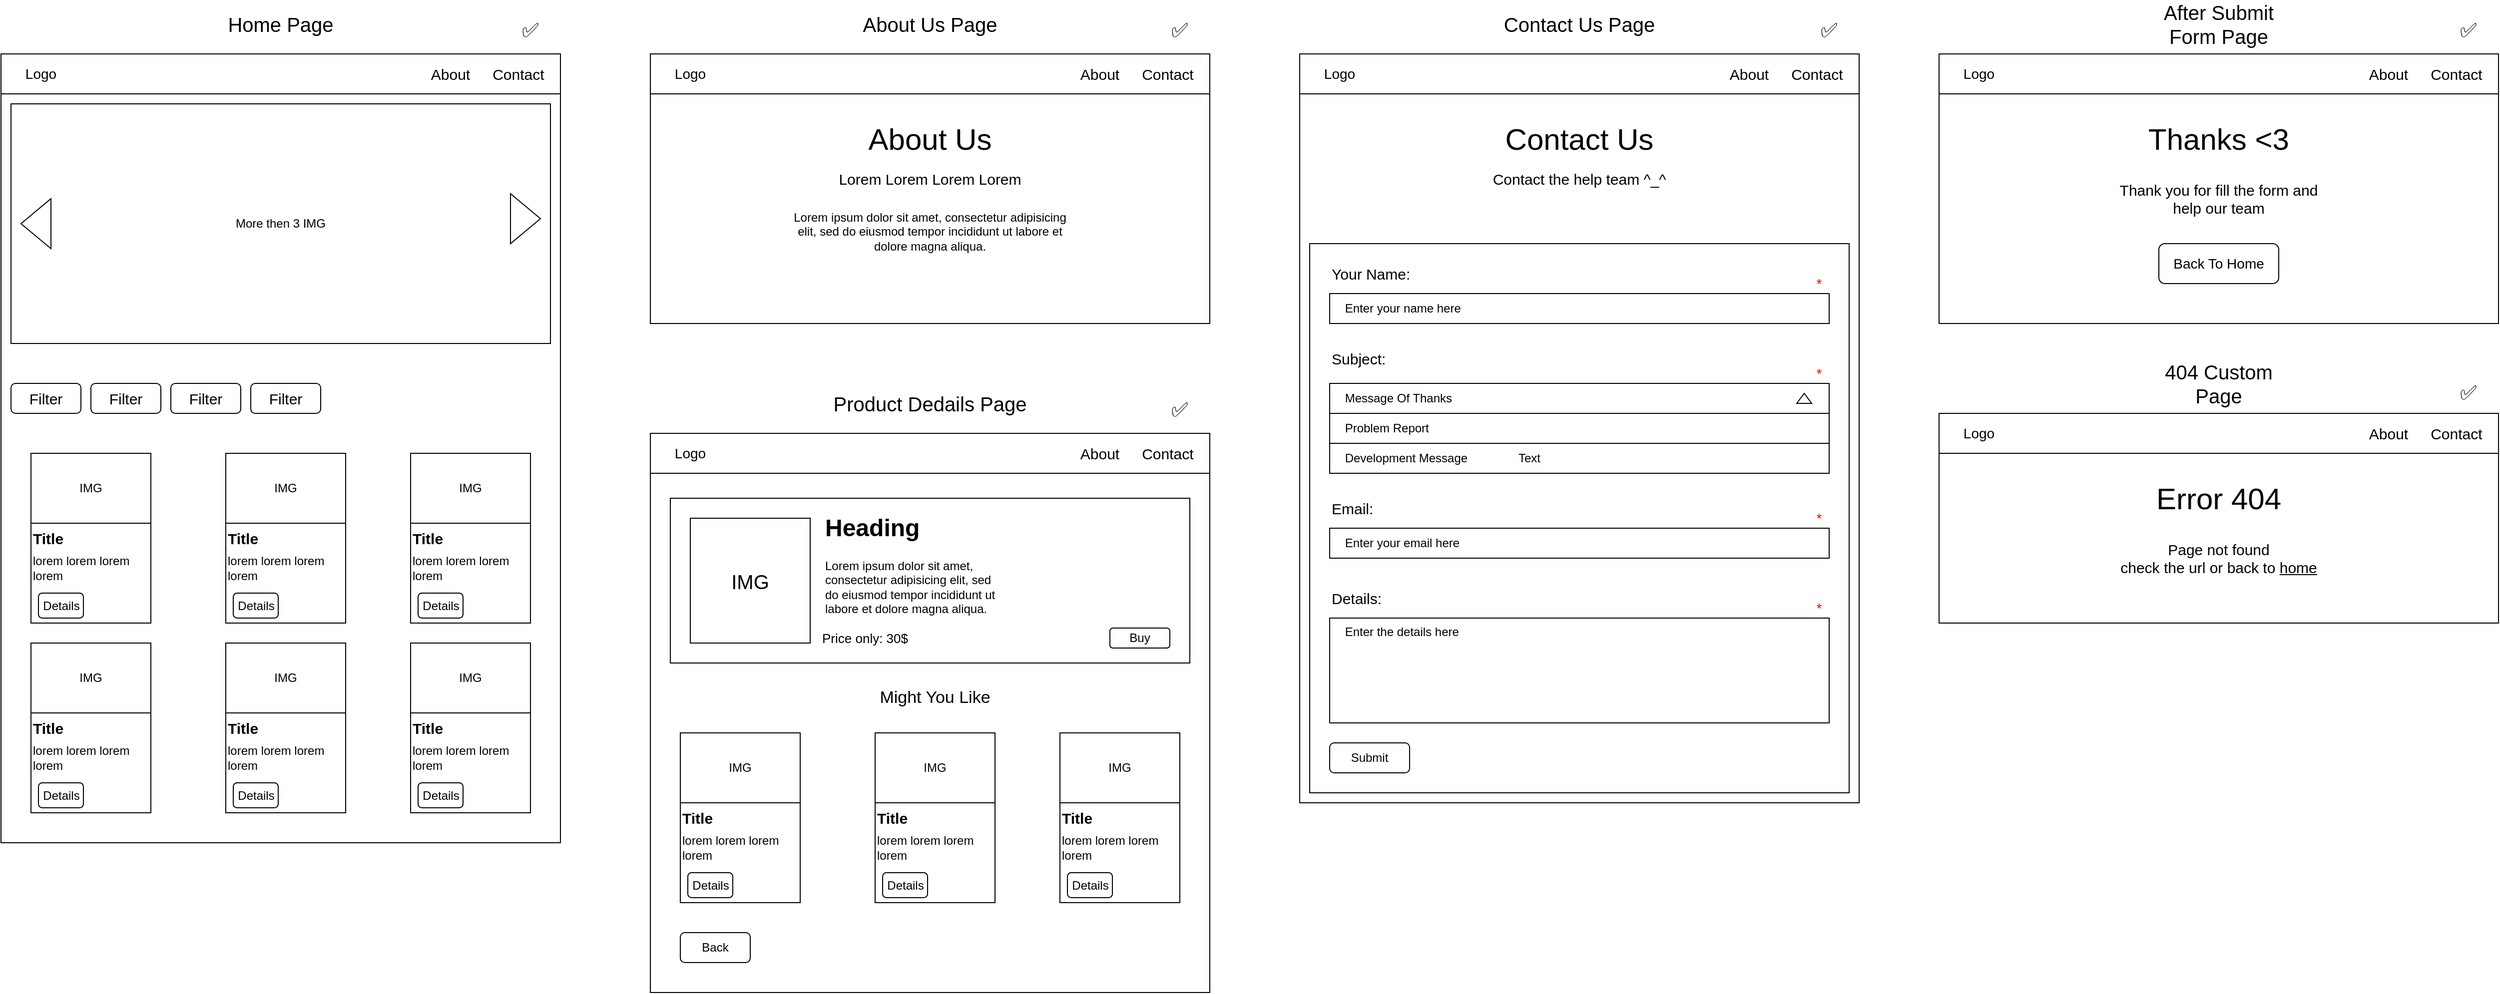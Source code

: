<mxfile version="21.6.1" type="device">
  <diagram name="Page-1" id="K31kuYcgM2VKgivSkCHw">
    <mxGraphModel dx="2800" dy="2455" grid="1" gridSize="10" guides="1" tooltips="1" connect="1" arrows="1" fold="1" page="1" pageScale="1" pageWidth="850" pageHeight="1100" math="0" shadow="0">
      <root>
        <mxCell id="0" />
        <mxCell id="1" parent="0" />
        <mxCell id="qeXCjTXnuI4fohfO-JNT-13" value="&lt;font style=&quot;font-size: 20px;&quot;&gt;Home Page&lt;/font&gt;" style="text;html=1;strokeColor=none;fillColor=none;align=center;verticalAlign=middle;whiteSpace=wrap;rounded=0;" parent="1" vertex="1">
          <mxGeometry x="220" y="-660" width="160" height="20" as="geometry" />
        </mxCell>
        <mxCell id="qeXCjTXnuI4fohfO-JNT-14" value="" style="rounded=0;whiteSpace=wrap;html=1;" parent="1" vertex="1">
          <mxGeometry x="20" y="-620" width="560" height="790" as="geometry" />
        </mxCell>
        <mxCell id="qeXCjTXnuI4fohfO-JNT-15" value="" style="rounded=0;whiteSpace=wrap;html=1;" parent="1" vertex="1">
          <mxGeometry x="20" y="-620" width="560" height="40" as="geometry" />
        </mxCell>
        <mxCell id="qeXCjTXnuI4fohfO-JNT-16" value="&lt;font style=&quot;font-size: 15px;&quot;&gt;Contact&amp;nbsp;&lt;/font&gt;" style="text;html=1;strokeColor=none;fillColor=none;align=center;verticalAlign=middle;whiteSpace=wrap;rounded=0;" parent="1" vertex="1">
          <mxGeometry x="510" y="-615" width="60" height="30" as="geometry" />
        </mxCell>
        <mxCell id="qeXCjTXnuI4fohfO-JNT-17" value="&lt;font style=&quot;font-size: 14px;&quot;&gt;Logo&lt;/font&gt;" style="text;html=1;strokeColor=none;fillColor=none;align=center;verticalAlign=middle;whiteSpace=wrap;rounded=0;" parent="1" vertex="1">
          <mxGeometry x="30" y="-615" width="60" height="30" as="geometry" />
        </mxCell>
        <mxCell id="qeXCjTXnuI4fohfO-JNT-18" value="&lt;font style=&quot;font-size: 15px;&quot;&gt;About&lt;/font&gt;" style="text;html=1;strokeColor=none;fillColor=none;align=center;verticalAlign=middle;whiteSpace=wrap;rounded=0;" parent="1" vertex="1">
          <mxGeometry x="440" y="-615" width="60" height="30" as="geometry" />
        </mxCell>
        <mxCell id="qeXCjTXnuI4fohfO-JNT-20" value="More then 3 IMG" style="rounded=0;whiteSpace=wrap;html=1;" parent="1" vertex="1">
          <mxGeometry x="30" y="-570" width="540" height="240" as="geometry" />
        </mxCell>
        <mxCell id="qeXCjTXnuI4fohfO-JNT-21" value="" style="triangle;whiteSpace=wrap;html=1;" parent="1" vertex="1">
          <mxGeometry x="530" y="-480" width="30" height="50" as="geometry" />
        </mxCell>
        <mxCell id="qeXCjTXnuI4fohfO-JNT-23" value="&lt;font style=&quot;font-size: 15px;&quot;&gt;Filter&lt;/font&gt;" style="rounded=1;whiteSpace=wrap;html=1;" parent="1" vertex="1">
          <mxGeometry x="30" y="-290" width="70" height="30" as="geometry" />
        </mxCell>
        <mxCell id="qeXCjTXnuI4fohfO-JNT-24" value="&lt;font style=&quot;font-size: 15px;&quot;&gt;Filter&lt;/font&gt;" style="rounded=1;whiteSpace=wrap;html=1;" parent="1" vertex="1">
          <mxGeometry x="110" y="-290" width="70" height="30" as="geometry" />
        </mxCell>
        <mxCell id="qeXCjTXnuI4fohfO-JNT-25" value="&lt;font style=&quot;font-size: 15px;&quot;&gt;Filter&lt;/font&gt;" style="rounded=1;whiteSpace=wrap;html=1;" parent="1" vertex="1">
          <mxGeometry x="190" y="-290" width="70" height="30" as="geometry" />
        </mxCell>
        <mxCell id="qeXCjTXnuI4fohfO-JNT-26" value="&lt;font style=&quot;font-size: 15px;&quot;&gt;Filter&lt;/font&gt;" style="rounded=1;whiteSpace=wrap;html=1;" parent="1" vertex="1">
          <mxGeometry x="270" y="-290" width="70" height="30" as="geometry" />
        </mxCell>
        <mxCell id="qeXCjTXnuI4fohfO-JNT-27" value="" style="rounded=0;whiteSpace=wrap;html=1;" parent="1" vertex="1">
          <mxGeometry x="50" y="-220" width="120" height="170" as="geometry" />
        </mxCell>
        <mxCell id="qeXCjTXnuI4fohfO-JNT-28" value="IMG" style="rounded=0;whiteSpace=wrap;html=1;" parent="1" vertex="1">
          <mxGeometry x="50" y="-220" width="120" height="70" as="geometry" />
        </mxCell>
        <mxCell id="qeXCjTXnuI4fohfO-JNT-31" value="Details" style="rounded=1;whiteSpace=wrap;html=1;" parent="1" vertex="1">
          <mxGeometry x="57.5" y="-80" width="45" height="25" as="geometry" />
        </mxCell>
        <mxCell id="qeXCjTXnuI4fohfO-JNT-32" value="&lt;font style=&quot;font-size: 15px;&quot;&gt;&lt;b&gt;Title&lt;/b&gt;&lt;/font&gt;" style="text;html=1;strokeColor=none;fillColor=none;align=left;verticalAlign=middle;whiteSpace=wrap;rounded=0;" parent="1" vertex="1">
          <mxGeometry x="50" y="-150" width="120" height="30" as="geometry" />
        </mxCell>
        <mxCell id="qeXCjTXnuI4fohfO-JNT-33" value="lorem lorem lorem lorem" style="text;html=1;strokeColor=none;fillColor=none;align=left;verticalAlign=middle;whiteSpace=wrap;rounded=0;" parent="1" vertex="1">
          <mxGeometry x="50" y="-120" width="120" height="30" as="geometry" />
        </mxCell>
        <mxCell id="qeXCjTXnuI4fohfO-JNT-39" value="" style="rounded=0;whiteSpace=wrap;html=1;" parent="1" vertex="1">
          <mxGeometry x="245" y="-220" width="120" height="170" as="geometry" />
        </mxCell>
        <mxCell id="qeXCjTXnuI4fohfO-JNT-40" value="IMG" style="rounded=0;whiteSpace=wrap;html=1;" parent="1" vertex="1">
          <mxGeometry x="245" y="-220" width="120" height="70" as="geometry" />
        </mxCell>
        <mxCell id="qeXCjTXnuI4fohfO-JNT-41" value="Details" style="rounded=1;whiteSpace=wrap;html=1;" parent="1" vertex="1">
          <mxGeometry x="252.5" y="-80" width="45" height="25" as="geometry" />
        </mxCell>
        <mxCell id="qeXCjTXnuI4fohfO-JNT-42" value="&lt;font style=&quot;font-size: 15px;&quot;&gt;&lt;b&gt;Title&lt;/b&gt;&lt;/font&gt;" style="text;html=1;strokeColor=none;fillColor=none;align=left;verticalAlign=middle;whiteSpace=wrap;rounded=0;" parent="1" vertex="1">
          <mxGeometry x="245" y="-150" width="120" height="30" as="geometry" />
        </mxCell>
        <mxCell id="qeXCjTXnuI4fohfO-JNT-43" value="lorem lorem lorem lorem" style="text;html=1;strokeColor=none;fillColor=none;align=left;verticalAlign=middle;whiteSpace=wrap;rounded=0;" parent="1" vertex="1">
          <mxGeometry x="245" y="-120" width="120" height="30" as="geometry" />
        </mxCell>
        <mxCell id="qeXCjTXnuI4fohfO-JNT-44" value="" style="rounded=0;whiteSpace=wrap;html=1;" parent="1" vertex="1">
          <mxGeometry x="430" y="-220" width="120" height="170" as="geometry" />
        </mxCell>
        <mxCell id="qeXCjTXnuI4fohfO-JNT-45" value="IMG" style="rounded=0;whiteSpace=wrap;html=1;" parent="1" vertex="1">
          <mxGeometry x="430" y="-220" width="120" height="70" as="geometry" />
        </mxCell>
        <mxCell id="qeXCjTXnuI4fohfO-JNT-46" value="Details" style="rounded=1;whiteSpace=wrap;html=1;" parent="1" vertex="1">
          <mxGeometry x="437.5" y="-80" width="45" height="25" as="geometry" />
        </mxCell>
        <mxCell id="qeXCjTXnuI4fohfO-JNT-47" value="&lt;font style=&quot;font-size: 15px;&quot;&gt;&lt;b&gt;Title&lt;/b&gt;&lt;/font&gt;" style="text;html=1;strokeColor=none;fillColor=none;align=left;verticalAlign=middle;whiteSpace=wrap;rounded=0;" parent="1" vertex="1">
          <mxGeometry x="430" y="-150" width="120" height="30" as="geometry" />
        </mxCell>
        <mxCell id="qeXCjTXnuI4fohfO-JNT-48" value="lorem lorem lorem lorem" style="text;html=1;strokeColor=none;fillColor=none;align=left;verticalAlign=middle;whiteSpace=wrap;rounded=0;" parent="1" vertex="1">
          <mxGeometry x="430" y="-120" width="120" height="30" as="geometry" />
        </mxCell>
        <mxCell id="qeXCjTXnuI4fohfO-JNT-49" value="" style="rounded=0;whiteSpace=wrap;html=1;" parent="1" vertex="1">
          <mxGeometry x="50" y="-30" width="120" height="170" as="geometry" />
        </mxCell>
        <mxCell id="qeXCjTXnuI4fohfO-JNT-50" value="IMG" style="rounded=0;whiteSpace=wrap;html=1;" parent="1" vertex="1">
          <mxGeometry x="50" y="-30" width="120" height="70" as="geometry" />
        </mxCell>
        <mxCell id="qeXCjTXnuI4fohfO-JNT-51" value="Details" style="rounded=1;whiteSpace=wrap;html=1;" parent="1" vertex="1">
          <mxGeometry x="57.5" y="110" width="45" height="25" as="geometry" />
        </mxCell>
        <mxCell id="qeXCjTXnuI4fohfO-JNT-52" value="&lt;font style=&quot;font-size: 15px;&quot;&gt;&lt;b&gt;Title&lt;/b&gt;&lt;/font&gt;" style="text;html=1;strokeColor=none;fillColor=none;align=left;verticalAlign=middle;whiteSpace=wrap;rounded=0;" parent="1" vertex="1">
          <mxGeometry x="50" y="40" width="120" height="30" as="geometry" />
        </mxCell>
        <mxCell id="qeXCjTXnuI4fohfO-JNT-53" value="lorem lorem lorem lorem" style="text;html=1;strokeColor=none;fillColor=none;align=left;verticalAlign=middle;whiteSpace=wrap;rounded=0;" parent="1" vertex="1">
          <mxGeometry x="50" y="70" width="120" height="30" as="geometry" />
        </mxCell>
        <mxCell id="qeXCjTXnuI4fohfO-JNT-54" value="" style="rounded=0;whiteSpace=wrap;html=1;" parent="1" vertex="1">
          <mxGeometry x="245" y="-30" width="120" height="170" as="geometry" />
        </mxCell>
        <mxCell id="qeXCjTXnuI4fohfO-JNT-55" value="IMG" style="rounded=0;whiteSpace=wrap;html=1;" parent="1" vertex="1">
          <mxGeometry x="245" y="-30" width="120" height="70" as="geometry" />
        </mxCell>
        <mxCell id="qeXCjTXnuI4fohfO-JNT-56" value="Details" style="rounded=1;whiteSpace=wrap;html=1;" parent="1" vertex="1">
          <mxGeometry x="252.5" y="110" width="45" height="25" as="geometry" />
        </mxCell>
        <mxCell id="qeXCjTXnuI4fohfO-JNT-57" value="&lt;font style=&quot;font-size: 15px;&quot;&gt;&lt;b&gt;Title&lt;/b&gt;&lt;/font&gt;" style="text;html=1;strokeColor=none;fillColor=none;align=left;verticalAlign=middle;whiteSpace=wrap;rounded=0;" parent="1" vertex="1">
          <mxGeometry x="245" y="40" width="120" height="30" as="geometry" />
        </mxCell>
        <mxCell id="qeXCjTXnuI4fohfO-JNT-58" value="lorem lorem lorem lorem" style="text;html=1;strokeColor=none;fillColor=none;align=left;verticalAlign=middle;whiteSpace=wrap;rounded=0;" parent="1" vertex="1">
          <mxGeometry x="245" y="70" width="120" height="30" as="geometry" />
        </mxCell>
        <mxCell id="qeXCjTXnuI4fohfO-JNT-59" value="" style="rounded=0;whiteSpace=wrap;html=1;" parent="1" vertex="1">
          <mxGeometry x="430" y="-30" width="120" height="170" as="geometry" />
        </mxCell>
        <mxCell id="qeXCjTXnuI4fohfO-JNT-60" value="IMG" style="rounded=0;whiteSpace=wrap;html=1;" parent="1" vertex="1">
          <mxGeometry x="430" y="-30" width="120" height="70" as="geometry" />
        </mxCell>
        <mxCell id="qeXCjTXnuI4fohfO-JNT-61" value="Details" style="rounded=1;whiteSpace=wrap;html=1;" parent="1" vertex="1">
          <mxGeometry x="437.5" y="110" width="45" height="25" as="geometry" />
        </mxCell>
        <mxCell id="qeXCjTXnuI4fohfO-JNT-62" value="&lt;font style=&quot;font-size: 15px;&quot;&gt;&lt;b&gt;Title&lt;/b&gt;&lt;/font&gt;" style="text;html=1;strokeColor=none;fillColor=none;align=left;verticalAlign=middle;whiteSpace=wrap;rounded=0;" parent="1" vertex="1">
          <mxGeometry x="430" y="40" width="120" height="30" as="geometry" />
        </mxCell>
        <mxCell id="qeXCjTXnuI4fohfO-JNT-63" value="lorem lorem lorem lorem" style="text;html=1;strokeColor=none;fillColor=none;align=left;verticalAlign=middle;whiteSpace=wrap;rounded=0;" parent="1" vertex="1">
          <mxGeometry x="430" y="70" width="120" height="30" as="geometry" />
        </mxCell>
        <mxCell id="qeXCjTXnuI4fohfO-JNT-69" value="&lt;font style=&quot;font-size: 20px;&quot;&gt;About Us Page&lt;/font&gt;" style="text;html=1;strokeColor=none;fillColor=none;align=center;verticalAlign=middle;whiteSpace=wrap;rounded=0;" parent="1" vertex="1">
          <mxGeometry x="870" y="-660" width="160" height="20" as="geometry" />
        </mxCell>
        <mxCell id="qeXCjTXnuI4fohfO-JNT-70" value="" style="rounded=0;whiteSpace=wrap;html=1;" parent="1" vertex="1">
          <mxGeometry x="670" y="-620" width="560" height="270" as="geometry" />
        </mxCell>
        <mxCell id="qeXCjTXnuI4fohfO-JNT-71" value="" style="rounded=0;whiteSpace=wrap;html=1;" parent="1" vertex="1">
          <mxGeometry x="670" y="-620" width="560" height="40" as="geometry" />
        </mxCell>
        <mxCell id="qeXCjTXnuI4fohfO-JNT-72" value="&lt;font style=&quot;font-size: 15px;&quot;&gt;Contact&amp;nbsp;&lt;/font&gt;" style="text;html=1;strokeColor=none;fillColor=none;align=center;verticalAlign=middle;whiteSpace=wrap;rounded=0;" parent="1" vertex="1">
          <mxGeometry x="1160" y="-615" width="60" height="30" as="geometry" />
        </mxCell>
        <mxCell id="qeXCjTXnuI4fohfO-JNT-73" value="&lt;font style=&quot;font-size: 14px;&quot;&gt;Logo&lt;/font&gt;" style="text;html=1;strokeColor=none;fillColor=none;align=center;verticalAlign=middle;whiteSpace=wrap;rounded=0;" parent="1" vertex="1">
          <mxGeometry x="680" y="-615" width="60" height="30" as="geometry" />
        </mxCell>
        <mxCell id="qeXCjTXnuI4fohfO-JNT-74" value="&lt;font style=&quot;font-size: 15px;&quot;&gt;About&lt;/font&gt;" style="text;html=1;strokeColor=none;fillColor=none;align=center;verticalAlign=middle;whiteSpace=wrap;rounded=0;" parent="1" vertex="1">
          <mxGeometry x="1090" y="-615" width="60" height="30" as="geometry" />
        </mxCell>
        <mxCell id="qeXCjTXnuI4fohfO-JNT-75" value="&lt;font style=&quot;font-size: 30px;&quot;&gt;About Us&lt;/font&gt;" style="text;html=1;strokeColor=none;fillColor=none;align=center;verticalAlign=middle;whiteSpace=wrap;rounded=0;" parent="1" vertex="1">
          <mxGeometry x="840" y="-550" width="220" height="30" as="geometry" />
        </mxCell>
        <mxCell id="qeXCjTXnuI4fohfO-JNT-76" value="&lt;font style=&quot;font-size: 15px;&quot;&gt;Lorem Lorem Lorem Lorem&lt;/font&gt;" style="text;html=1;strokeColor=none;fillColor=none;align=center;verticalAlign=middle;whiteSpace=wrap;rounded=0;" parent="1" vertex="1">
          <mxGeometry x="835" y="-510" width="230" height="30" as="geometry" />
        </mxCell>
        <mxCell id="qeXCjTXnuI4fohfO-JNT-77" value="Lorem ipsum dolor sit amet, consectetur adipisicing elit, sed do eiusmod tempor incididunt ut labore et dolore magna aliqua." style="text;html=1;strokeColor=none;fillColor=none;align=center;verticalAlign=middle;whiteSpace=wrap;rounded=0;" parent="1" vertex="1">
          <mxGeometry x="810" y="-475" width="280" height="65" as="geometry" />
        </mxCell>
        <mxCell id="qeXCjTXnuI4fohfO-JNT-78" value="&lt;font style=&quot;font-size: 20px;&quot;&gt;Contact Us Page&lt;/font&gt;" style="text;html=1;strokeColor=none;fillColor=none;align=center;verticalAlign=middle;whiteSpace=wrap;rounded=0;" parent="1" vertex="1">
          <mxGeometry x="1520" y="-660" width="160" height="20" as="geometry" />
        </mxCell>
        <mxCell id="qeXCjTXnuI4fohfO-JNT-79" value="" style="rounded=0;whiteSpace=wrap;html=1;" parent="1" vertex="1">
          <mxGeometry x="1320" y="-620" width="560" height="750" as="geometry" />
        </mxCell>
        <mxCell id="qeXCjTXnuI4fohfO-JNT-80" value="" style="rounded=0;whiteSpace=wrap;html=1;" parent="1" vertex="1">
          <mxGeometry x="1320" y="-620" width="560" height="40" as="geometry" />
        </mxCell>
        <mxCell id="qeXCjTXnuI4fohfO-JNT-81" value="&lt;font style=&quot;font-size: 15px;&quot;&gt;Contact&amp;nbsp;&lt;/font&gt;" style="text;html=1;strokeColor=none;fillColor=none;align=center;verticalAlign=middle;whiteSpace=wrap;rounded=0;" parent="1" vertex="1">
          <mxGeometry x="1810" y="-615" width="60" height="30" as="geometry" />
        </mxCell>
        <mxCell id="qeXCjTXnuI4fohfO-JNT-82" value="&lt;font style=&quot;font-size: 14px;&quot;&gt;Logo&lt;/font&gt;" style="text;html=1;strokeColor=none;fillColor=none;align=center;verticalAlign=middle;whiteSpace=wrap;rounded=0;" parent="1" vertex="1">
          <mxGeometry x="1330" y="-615" width="60" height="30" as="geometry" />
        </mxCell>
        <mxCell id="qeXCjTXnuI4fohfO-JNT-83" value="&lt;font style=&quot;font-size: 15px;&quot;&gt;About&lt;/font&gt;" style="text;html=1;strokeColor=none;fillColor=none;align=center;verticalAlign=middle;whiteSpace=wrap;rounded=0;" parent="1" vertex="1">
          <mxGeometry x="1740" y="-615" width="60" height="30" as="geometry" />
        </mxCell>
        <mxCell id="qeXCjTXnuI4fohfO-JNT-84" value="&lt;font style=&quot;font-size: 30px;&quot;&gt;Contact Us&lt;/font&gt;" style="text;html=1;strokeColor=none;fillColor=none;align=center;verticalAlign=middle;whiteSpace=wrap;rounded=0;" parent="1" vertex="1">
          <mxGeometry x="1490" y="-550" width="220" height="30" as="geometry" />
        </mxCell>
        <mxCell id="qeXCjTXnuI4fohfO-JNT-85" value="&lt;font style=&quot;font-size: 15px;&quot;&gt;Contact the help team ^_^&lt;/font&gt;" style="text;html=1;strokeColor=none;fillColor=none;align=center;verticalAlign=middle;whiteSpace=wrap;rounded=0;" parent="1" vertex="1">
          <mxGeometry x="1485" y="-510" width="230" height="30" as="geometry" />
        </mxCell>
        <mxCell id="qeXCjTXnuI4fohfO-JNT-87" value="" style="rounded=0;whiteSpace=wrap;html=1;" parent="1" vertex="1">
          <mxGeometry x="1330" y="-430" width="540" height="550" as="geometry" />
        </mxCell>
        <mxCell id="qeXCjTXnuI4fohfO-JNT-88" value="&lt;font style=&quot;font-size: 15px;&quot;&gt;Your Name:&lt;/font&gt;" style="text;html=1;strokeColor=none;fillColor=none;align=left;verticalAlign=middle;whiteSpace=wrap;rounded=0;" parent="1" vertex="1">
          <mxGeometry x="1350" y="-415" width="90" height="30" as="geometry" />
        </mxCell>
        <mxCell id="qeXCjTXnuI4fohfO-JNT-89" value="&amp;nbsp; &amp;nbsp; Enter your name here" style="rounded=0;whiteSpace=wrap;html=1;align=left;" parent="1" vertex="1">
          <mxGeometry x="1350" y="-380" width="500" height="30" as="geometry" />
        </mxCell>
        <mxCell id="qeXCjTXnuI4fohfO-JNT-90" value="&lt;font color=&quot;#ff0000&quot; style=&quot;font-size: 14px;&quot;&gt;*&lt;/font&gt;" style="text;html=1;strokeColor=none;fillColor=none;align=center;verticalAlign=middle;whiteSpace=wrap;rounded=0;" parent="1" vertex="1">
          <mxGeometry x="1830" y="-400" width="20" height="20" as="geometry" />
        </mxCell>
        <mxCell id="qeXCjTXnuI4fohfO-JNT-94" value="&lt;span style=&quot;font-size: 15px;&quot;&gt;Email:&lt;/span&gt;" style="text;html=1;strokeColor=none;fillColor=none;align=left;verticalAlign=middle;whiteSpace=wrap;rounded=0;" parent="1" vertex="1">
          <mxGeometry x="1350" y="-180" width="90" height="30" as="geometry" />
        </mxCell>
        <mxCell id="qeXCjTXnuI4fohfO-JNT-95" value="&amp;nbsp; &amp;nbsp; Enter your email here" style="rounded=0;whiteSpace=wrap;html=1;align=left;" parent="1" vertex="1">
          <mxGeometry x="1350" y="-145" width="500" height="30" as="geometry" />
        </mxCell>
        <mxCell id="qeXCjTXnuI4fohfO-JNT-96" value="&lt;font color=&quot;#ff0000&quot; style=&quot;font-size: 14px;&quot;&gt;*&lt;/font&gt;" style="text;html=1;strokeColor=none;fillColor=none;align=center;verticalAlign=middle;whiteSpace=wrap;rounded=0;" parent="1" vertex="1">
          <mxGeometry x="1830" y="-165" width="20" height="20" as="geometry" />
        </mxCell>
        <mxCell id="qeXCjTXnuI4fohfO-JNT-97" value="&lt;font style=&quot;font-size: 15px;&quot;&gt;Details:&lt;/font&gt;" style="text;html=1;strokeColor=none;fillColor=none;align=left;verticalAlign=middle;whiteSpace=wrap;rounded=0;" parent="1" vertex="1">
          <mxGeometry x="1350" y="-90" width="90" height="30" as="geometry" />
        </mxCell>
        <mxCell id="qeXCjTXnuI4fohfO-JNT-98" value="&amp;nbsp; &amp;nbsp; Enter the details here" style="rounded=0;whiteSpace=wrap;html=1;align=left;verticalAlign=top;" parent="1" vertex="1">
          <mxGeometry x="1350" y="-55" width="500" height="105" as="geometry" />
        </mxCell>
        <mxCell id="qeXCjTXnuI4fohfO-JNT-99" value="&lt;font color=&quot;#ff0000&quot; style=&quot;font-size: 14px;&quot;&gt;*&lt;/font&gt;" style="text;html=1;strokeColor=none;fillColor=none;align=center;verticalAlign=middle;whiteSpace=wrap;rounded=0;" parent="1" vertex="1">
          <mxGeometry x="1830" y="-75" width="20" height="20" as="geometry" />
        </mxCell>
        <mxCell id="qeXCjTXnuI4fohfO-JNT-100" value="Submit" style="rounded=1;whiteSpace=wrap;html=1;" parent="1" vertex="1">
          <mxGeometry x="1350" y="70" width="80" height="30" as="geometry" />
        </mxCell>
        <mxCell id="qeXCjTXnuI4fohfO-JNT-101" value="&lt;span style=&quot;font-size: 20px;&quot;&gt;Product Dedails Page&lt;/span&gt;" style="text;html=1;strokeColor=none;fillColor=none;align=center;verticalAlign=middle;whiteSpace=wrap;rounded=0;" parent="1" vertex="1">
          <mxGeometry x="850" y="-280" width="200" height="20" as="geometry" />
        </mxCell>
        <mxCell id="qeXCjTXnuI4fohfO-JNT-102" value="" style="rounded=0;whiteSpace=wrap;html=1;" parent="1" vertex="1">
          <mxGeometry x="670" y="-240" width="560" height="560" as="geometry" />
        </mxCell>
        <mxCell id="qeXCjTXnuI4fohfO-JNT-103" value="" style="rounded=0;whiteSpace=wrap;html=1;" parent="1" vertex="1">
          <mxGeometry x="670" y="-240" width="560" height="40" as="geometry" />
        </mxCell>
        <mxCell id="qeXCjTXnuI4fohfO-JNT-104" value="&lt;font style=&quot;font-size: 15px;&quot;&gt;Contact&amp;nbsp;&lt;/font&gt;" style="text;html=1;strokeColor=none;fillColor=none;align=center;verticalAlign=middle;whiteSpace=wrap;rounded=0;" parent="1" vertex="1">
          <mxGeometry x="1160" y="-235" width="60" height="30" as="geometry" />
        </mxCell>
        <mxCell id="qeXCjTXnuI4fohfO-JNT-105" value="&lt;font style=&quot;font-size: 14px;&quot;&gt;Logo&lt;/font&gt;" style="text;html=1;strokeColor=none;fillColor=none;align=center;verticalAlign=middle;whiteSpace=wrap;rounded=0;" parent="1" vertex="1">
          <mxGeometry x="680" y="-235" width="60" height="30" as="geometry" />
        </mxCell>
        <mxCell id="qeXCjTXnuI4fohfO-JNT-106" value="&lt;font style=&quot;font-size: 15px;&quot;&gt;About&lt;/font&gt;" style="text;html=1;strokeColor=none;fillColor=none;align=center;verticalAlign=middle;whiteSpace=wrap;rounded=0;" parent="1" vertex="1">
          <mxGeometry x="1090" y="-235" width="60" height="30" as="geometry" />
        </mxCell>
        <mxCell id="qeXCjTXnuI4fohfO-JNT-107" value="" style="rounded=0;whiteSpace=wrap;html=1;" parent="1" vertex="1">
          <mxGeometry x="690" y="-175" width="520" height="165" as="geometry" />
        </mxCell>
        <mxCell id="qeXCjTXnuI4fohfO-JNT-108" value="&lt;font style=&quot;font-size: 20px;&quot;&gt;IMG&lt;/font&gt;" style="rounded=0;whiteSpace=wrap;html=1;" parent="1" vertex="1">
          <mxGeometry x="710" y="-155" width="120" height="125" as="geometry" />
        </mxCell>
        <mxCell id="qeXCjTXnuI4fohfO-JNT-110" value="&lt;h1&gt;Heading&lt;/h1&gt;&lt;p&gt;Lorem ipsum dolor sit amet, consectetur adipisicing elit, sed do eiusmod tempor incididunt ut labore et dolore magna aliqua.&lt;/p&gt;" style="text;html=1;strokeColor=none;fillColor=none;spacing=5;spacingTop=-20;whiteSpace=wrap;overflow=hidden;rounded=0;" parent="1" vertex="1">
          <mxGeometry x="840" y="-165" width="190" height="120" as="geometry" />
        </mxCell>
        <mxCell id="qeXCjTXnuI4fohfO-JNT-111" value="Buy" style="rounded=1;whiteSpace=wrap;html=1;" parent="1" vertex="1">
          <mxGeometry x="1130" y="-45" width="60" height="20" as="geometry" />
        </mxCell>
        <mxCell id="qeXCjTXnuI4fohfO-JNT-112" value="&lt;font style=&quot;font-size: 13px;&quot;&gt;Price only: 30$&lt;/font&gt;" style="text;html=1;strokeColor=none;fillColor=none;align=left;verticalAlign=middle;whiteSpace=wrap;rounded=0;" parent="1" vertex="1">
          <mxGeometry x="840" y="-50" width="110" height="30" as="geometry" />
        </mxCell>
        <mxCell id="qeXCjTXnuI4fohfO-JNT-113" value="&lt;font style=&quot;font-size: 17px;&quot;&gt;Might You Like&lt;/font&gt;" style="text;html=1;strokeColor=none;fillColor=none;align=center;verticalAlign=middle;whiteSpace=wrap;rounded=0;" parent="1" vertex="1">
          <mxGeometry x="880" y="10" width="150" height="30" as="geometry" />
        </mxCell>
        <mxCell id="qeXCjTXnuI4fohfO-JNT-114" value="" style="rounded=0;whiteSpace=wrap;html=1;" parent="1" vertex="1">
          <mxGeometry x="700" y="60" width="120" height="170" as="geometry" />
        </mxCell>
        <mxCell id="qeXCjTXnuI4fohfO-JNT-115" value="IMG" style="rounded=0;whiteSpace=wrap;html=1;" parent="1" vertex="1">
          <mxGeometry x="700" y="60" width="120" height="70" as="geometry" />
        </mxCell>
        <mxCell id="qeXCjTXnuI4fohfO-JNT-116" value="Details" style="rounded=1;whiteSpace=wrap;html=1;" parent="1" vertex="1">
          <mxGeometry x="707.5" y="200" width="45" height="25" as="geometry" />
        </mxCell>
        <mxCell id="qeXCjTXnuI4fohfO-JNT-117" value="&lt;font style=&quot;font-size: 15px;&quot;&gt;&lt;b&gt;Title&lt;/b&gt;&lt;/font&gt;" style="text;html=1;strokeColor=none;fillColor=none;align=left;verticalAlign=middle;whiteSpace=wrap;rounded=0;" parent="1" vertex="1">
          <mxGeometry x="700" y="130" width="120" height="30" as="geometry" />
        </mxCell>
        <mxCell id="qeXCjTXnuI4fohfO-JNT-118" value="lorem lorem lorem lorem" style="text;html=1;strokeColor=none;fillColor=none;align=left;verticalAlign=middle;whiteSpace=wrap;rounded=0;" parent="1" vertex="1">
          <mxGeometry x="700" y="160" width="120" height="30" as="geometry" />
        </mxCell>
        <mxCell id="qeXCjTXnuI4fohfO-JNT-119" value="" style="rounded=0;whiteSpace=wrap;html=1;" parent="1" vertex="1">
          <mxGeometry x="895" y="60" width="120" height="170" as="geometry" />
        </mxCell>
        <mxCell id="qeXCjTXnuI4fohfO-JNT-120" value="IMG" style="rounded=0;whiteSpace=wrap;html=1;" parent="1" vertex="1">
          <mxGeometry x="895" y="60" width="120" height="70" as="geometry" />
        </mxCell>
        <mxCell id="qeXCjTXnuI4fohfO-JNT-121" value="Details" style="rounded=1;whiteSpace=wrap;html=1;" parent="1" vertex="1">
          <mxGeometry x="902.5" y="200" width="45" height="25" as="geometry" />
        </mxCell>
        <mxCell id="qeXCjTXnuI4fohfO-JNT-122" value="&lt;font style=&quot;font-size: 15px;&quot;&gt;&lt;b&gt;Title&lt;/b&gt;&lt;/font&gt;" style="text;html=1;strokeColor=none;fillColor=none;align=left;verticalAlign=middle;whiteSpace=wrap;rounded=0;" parent="1" vertex="1">
          <mxGeometry x="895" y="130" width="120" height="30" as="geometry" />
        </mxCell>
        <mxCell id="qeXCjTXnuI4fohfO-JNT-123" value="lorem lorem lorem lorem" style="text;html=1;strokeColor=none;fillColor=none;align=left;verticalAlign=middle;whiteSpace=wrap;rounded=0;" parent="1" vertex="1">
          <mxGeometry x="895" y="160" width="120" height="30" as="geometry" />
        </mxCell>
        <mxCell id="qeXCjTXnuI4fohfO-JNT-124" value="" style="rounded=0;whiteSpace=wrap;html=1;" parent="1" vertex="1">
          <mxGeometry x="1080" y="60" width="120" height="170" as="geometry" />
        </mxCell>
        <mxCell id="qeXCjTXnuI4fohfO-JNT-125" value="IMG" style="rounded=0;whiteSpace=wrap;html=1;" parent="1" vertex="1">
          <mxGeometry x="1080" y="60" width="120" height="70" as="geometry" />
        </mxCell>
        <mxCell id="qeXCjTXnuI4fohfO-JNT-126" value="Details" style="rounded=1;whiteSpace=wrap;html=1;" parent="1" vertex="1">
          <mxGeometry x="1087.5" y="200" width="45" height="25" as="geometry" />
        </mxCell>
        <mxCell id="qeXCjTXnuI4fohfO-JNT-127" value="&lt;font style=&quot;font-size: 15px;&quot;&gt;&lt;b&gt;Title&lt;/b&gt;&lt;/font&gt;" style="text;html=1;strokeColor=none;fillColor=none;align=left;verticalAlign=middle;whiteSpace=wrap;rounded=0;" parent="1" vertex="1">
          <mxGeometry x="1080" y="130" width="120" height="30" as="geometry" />
        </mxCell>
        <mxCell id="qeXCjTXnuI4fohfO-JNT-128" value="lorem lorem lorem lorem" style="text;html=1;strokeColor=none;fillColor=none;align=left;verticalAlign=middle;whiteSpace=wrap;rounded=0;" parent="1" vertex="1">
          <mxGeometry x="1080" y="160" width="120" height="30" as="geometry" />
        </mxCell>
        <mxCell id="qeXCjTXnuI4fohfO-JNT-129" value="Back" style="rounded=1;whiteSpace=wrap;html=1;" parent="1" vertex="1">
          <mxGeometry x="700" y="260" width="70" height="30" as="geometry" />
        </mxCell>
        <mxCell id="qeXCjTXnuI4fohfO-JNT-130" value="" style="triangle;whiteSpace=wrap;html=1;rotation=-180;" parent="1" vertex="1">
          <mxGeometry x="40" y="-475" width="30" height="50" as="geometry" />
        </mxCell>
        <mxCell id="qeXCjTXnuI4fohfO-JNT-131" value="&lt;span style=&quot;font-size: 20px;&quot;&gt;After Submit Form Page&lt;/span&gt;" style="text;html=1;strokeColor=none;fillColor=none;align=center;verticalAlign=middle;whiteSpace=wrap;rounded=0;" parent="1" vertex="1">
          <mxGeometry x="2160" y="-660" width="160" height="20" as="geometry" />
        </mxCell>
        <mxCell id="qeXCjTXnuI4fohfO-JNT-132" value="" style="rounded=0;whiteSpace=wrap;html=1;" parent="1" vertex="1">
          <mxGeometry x="1960" y="-620" width="560" height="270" as="geometry" />
        </mxCell>
        <mxCell id="qeXCjTXnuI4fohfO-JNT-133" value="" style="rounded=0;whiteSpace=wrap;html=1;" parent="1" vertex="1">
          <mxGeometry x="1960" y="-620" width="560" height="40" as="geometry" />
        </mxCell>
        <mxCell id="qeXCjTXnuI4fohfO-JNT-134" value="&lt;font style=&quot;font-size: 15px;&quot;&gt;Contact&amp;nbsp;&lt;/font&gt;" style="text;html=1;strokeColor=none;fillColor=none;align=center;verticalAlign=middle;whiteSpace=wrap;rounded=0;" parent="1" vertex="1">
          <mxGeometry x="2450" y="-615" width="60" height="30" as="geometry" />
        </mxCell>
        <mxCell id="qeXCjTXnuI4fohfO-JNT-135" value="&lt;font style=&quot;font-size: 14px;&quot;&gt;Logo&lt;/font&gt;" style="text;html=1;strokeColor=none;fillColor=none;align=center;verticalAlign=middle;whiteSpace=wrap;rounded=0;" parent="1" vertex="1">
          <mxGeometry x="1970" y="-615" width="60" height="30" as="geometry" />
        </mxCell>
        <mxCell id="qeXCjTXnuI4fohfO-JNT-136" value="&lt;font style=&quot;font-size: 15px;&quot;&gt;About&lt;/font&gt;" style="text;html=1;strokeColor=none;fillColor=none;align=center;verticalAlign=middle;whiteSpace=wrap;rounded=0;" parent="1" vertex="1">
          <mxGeometry x="2380" y="-615" width="60" height="30" as="geometry" />
        </mxCell>
        <mxCell id="qeXCjTXnuI4fohfO-JNT-137" value="&lt;font style=&quot;font-size: 30px;&quot;&gt;Thanks &amp;lt;3&lt;/font&gt;" style="text;html=1;strokeColor=none;fillColor=none;align=center;verticalAlign=middle;whiteSpace=wrap;rounded=0;" parent="1" vertex="1">
          <mxGeometry x="2130" y="-550" width="220" height="30" as="geometry" />
        </mxCell>
        <mxCell id="qeXCjTXnuI4fohfO-JNT-138" value="&lt;font style=&quot;font-size: 15px;&quot;&gt;Thank you for fill the form and help our team&lt;/font&gt;" style="text;html=1;strokeColor=none;fillColor=none;align=center;verticalAlign=middle;whiteSpace=wrap;rounded=0;" parent="1" vertex="1">
          <mxGeometry x="2125" y="-500" width="230" height="50" as="geometry" />
        </mxCell>
        <mxCell id="qeXCjTXnuI4fohfO-JNT-141" value="&lt;font style=&quot;font-size: 14px;&quot;&gt;Back To Home&lt;br&gt;&lt;/font&gt;" style="rounded=1;whiteSpace=wrap;html=1;" parent="1" vertex="1">
          <mxGeometry x="2180" y="-430" width="120" height="40" as="geometry" />
        </mxCell>
        <mxCell id="qeXCjTXnuI4fohfO-JNT-142" value="&lt;span style=&quot;font-size: 20px;&quot;&gt;404 Custom Page&lt;/span&gt;" style="text;html=1;strokeColor=none;fillColor=none;align=center;verticalAlign=middle;whiteSpace=wrap;rounded=0;" parent="1" vertex="1">
          <mxGeometry x="2160" y="-300" width="160" height="20" as="geometry" />
        </mxCell>
        <mxCell id="qeXCjTXnuI4fohfO-JNT-143" value="" style="rounded=0;whiteSpace=wrap;html=1;" parent="1" vertex="1">
          <mxGeometry x="1960" y="-260" width="560" height="210" as="geometry" />
        </mxCell>
        <mxCell id="qeXCjTXnuI4fohfO-JNT-144" value="" style="rounded=0;whiteSpace=wrap;html=1;" parent="1" vertex="1">
          <mxGeometry x="1960" y="-260" width="560" height="40" as="geometry" />
        </mxCell>
        <mxCell id="qeXCjTXnuI4fohfO-JNT-145" value="&lt;font style=&quot;font-size: 15px;&quot;&gt;Contact&amp;nbsp;&lt;/font&gt;" style="text;html=1;strokeColor=none;fillColor=none;align=center;verticalAlign=middle;whiteSpace=wrap;rounded=0;" parent="1" vertex="1">
          <mxGeometry x="2450" y="-255" width="60" height="30" as="geometry" />
        </mxCell>
        <mxCell id="qeXCjTXnuI4fohfO-JNT-146" value="&lt;font style=&quot;font-size: 14px;&quot;&gt;Logo&lt;/font&gt;" style="text;html=1;strokeColor=none;fillColor=none;align=center;verticalAlign=middle;whiteSpace=wrap;rounded=0;" parent="1" vertex="1">
          <mxGeometry x="1970" y="-255" width="60" height="30" as="geometry" />
        </mxCell>
        <mxCell id="qeXCjTXnuI4fohfO-JNT-147" value="&lt;font style=&quot;font-size: 15px;&quot;&gt;About&lt;/font&gt;" style="text;html=1;strokeColor=none;fillColor=none;align=center;verticalAlign=middle;whiteSpace=wrap;rounded=0;" parent="1" vertex="1">
          <mxGeometry x="2380" y="-255" width="60" height="30" as="geometry" />
        </mxCell>
        <mxCell id="qeXCjTXnuI4fohfO-JNT-148" value="&lt;font style=&quot;font-size: 30px;&quot;&gt;Error 404&lt;/font&gt;" style="text;html=1;strokeColor=none;fillColor=none;align=center;verticalAlign=middle;whiteSpace=wrap;rounded=0;" parent="1" vertex="1">
          <mxGeometry x="2130" y="-190" width="220" height="30" as="geometry" />
        </mxCell>
        <mxCell id="qeXCjTXnuI4fohfO-JNT-149" value="&lt;font style=&quot;font-size: 15px;&quot;&gt;Page not found&lt;br&gt;check the url or back to &lt;u&gt;home&lt;/u&gt;&lt;br&gt;&lt;/font&gt;" style="text;html=1;strokeColor=none;fillColor=none;align=center;verticalAlign=middle;whiteSpace=wrap;rounded=0;" parent="1" vertex="1">
          <mxGeometry x="2125" y="-140" width="230" height="50" as="geometry" />
        </mxCell>
        <mxCell id="MLJWEVJkl3sJtZxmjFba-2" value="&lt;font style=&quot;font-size: 15px;&quot;&gt;Subject:&lt;/font&gt;" style="text;html=1;strokeColor=none;fillColor=none;align=left;verticalAlign=middle;whiteSpace=wrap;rounded=0;" parent="1" vertex="1">
          <mxGeometry x="1350" y="-330" width="90" height="30" as="geometry" />
        </mxCell>
        <mxCell id="MLJWEVJkl3sJtZxmjFba-3" value="&amp;nbsp; &amp;nbsp; Message Of Thanks" style="rounded=0;whiteSpace=wrap;html=1;align=left;" parent="1" vertex="1">
          <mxGeometry x="1350" y="-290" width="500" height="30" as="geometry" />
        </mxCell>
        <mxCell id="MLJWEVJkl3sJtZxmjFba-4" value="&lt;font color=&quot;#ff0000&quot; style=&quot;font-size: 14px;&quot;&gt;*&lt;/font&gt;" style="text;html=1;strokeColor=none;fillColor=none;align=center;verticalAlign=middle;whiteSpace=wrap;rounded=0;" parent="1" vertex="1">
          <mxGeometry x="1830" y="-310" width="20" height="20" as="geometry" />
        </mxCell>
        <mxCell id="MLJWEVJkl3sJtZxmjFba-5" value="" style="triangle;whiteSpace=wrap;html=1;rotation=-90;" parent="1" vertex="1">
          <mxGeometry x="1820" y="-282.5" width="10" height="15" as="geometry" />
        </mxCell>
        <mxCell id="MLJWEVJkl3sJtZxmjFba-6" value="&amp;nbsp; &amp;nbsp; Problem Report" style="rounded=0;whiteSpace=wrap;html=1;align=left;" parent="1" vertex="1">
          <mxGeometry x="1350" y="-260" width="500" height="30" as="geometry" />
        </mxCell>
        <mxCell id="MLJWEVJkl3sJtZxmjFba-8" value="&amp;nbsp; &amp;nbsp; Development Message" style="rounded=0;whiteSpace=wrap;html=1;align=left;" parent="1" vertex="1">
          <mxGeometry x="1350" y="-230" width="500" height="30" as="geometry" />
        </mxCell>
        <mxCell id="MLJWEVJkl3sJtZxmjFba-9" value="Text" style="text;strokeColor=none;align=center;fillColor=none;html=1;verticalAlign=middle;whiteSpace=wrap;rounded=0;" parent="1" vertex="1">
          <mxGeometry x="1520" y="-230" width="60" height="30" as="geometry" />
        </mxCell>
        <mxCell id="1YJrIi4N7y-bmi4VP_Ih-1" value="&lt;font style=&quot;font-size: 20px;&quot;&gt;✅&lt;/font&gt;" style="text;html=1;strokeColor=none;fillColor=none;align=center;verticalAlign=middle;whiteSpace=wrap;rounded=0;" parent="1" vertex="1">
          <mxGeometry x="520" y="-660" width="60" height="30" as="geometry" />
        </mxCell>
        <mxCell id="1YJrIi4N7y-bmi4VP_Ih-2" value="&lt;font style=&quot;font-size: 20px;&quot;&gt;✅&lt;/font&gt;" style="text;html=1;strokeColor=none;fillColor=none;align=center;verticalAlign=middle;whiteSpace=wrap;rounded=0;" parent="1" vertex="1">
          <mxGeometry x="1170" y="-660" width="60" height="30" as="geometry" />
        </mxCell>
        <mxCell id="Cj3PPamgUYpAYYcDvgka-1" value="&lt;font style=&quot;font-size: 20px;&quot;&gt;✅&lt;/font&gt;" style="text;html=1;strokeColor=none;fillColor=none;align=center;verticalAlign=middle;whiteSpace=wrap;rounded=0;" parent="1" vertex="1">
          <mxGeometry x="1820" y="-660" width="60" height="30" as="geometry" />
        </mxCell>
        <mxCell id="Cj3PPamgUYpAYYcDvgka-2" value="&lt;font style=&quot;font-size: 20px;&quot;&gt;✅&lt;/font&gt;" style="text;html=1;strokeColor=none;fillColor=none;align=center;verticalAlign=middle;whiteSpace=wrap;rounded=0;" parent="1" vertex="1">
          <mxGeometry x="2460" y="-660" width="60" height="30" as="geometry" />
        </mxCell>
        <mxCell id="Cj3PPamgUYpAYYcDvgka-3" value="&lt;font style=&quot;font-size: 20px;&quot;&gt;✅&lt;/font&gt;" style="text;html=1;strokeColor=none;fillColor=none;align=center;verticalAlign=middle;whiteSpace=wrap;rounded=0;" parent="1" vertex="1">
          <mxGeometry x="2460" y="-297.5" width="60" height="30" as="geometry" />
        </mxCell>
        <mxCell id="Cj3PPamgUYpAYYcDvgka-4" value="&lt;font style=&quot;font-size: 20px;&quot;&gt;✅&lt;/font&gt;" style="text;html=1;strokeColor=none;fillColor=none;align=center;verticalAlign=middle;whiteSpace=wrap;rounded=0;" parent="1" vertex="1">
          <mxGeometry x="1170" y="-280" width="60" height="30" as="geometry" />
        </mxCell>
      </root>
    </mxGraphModel>
  </diagram>
</mxfile>
